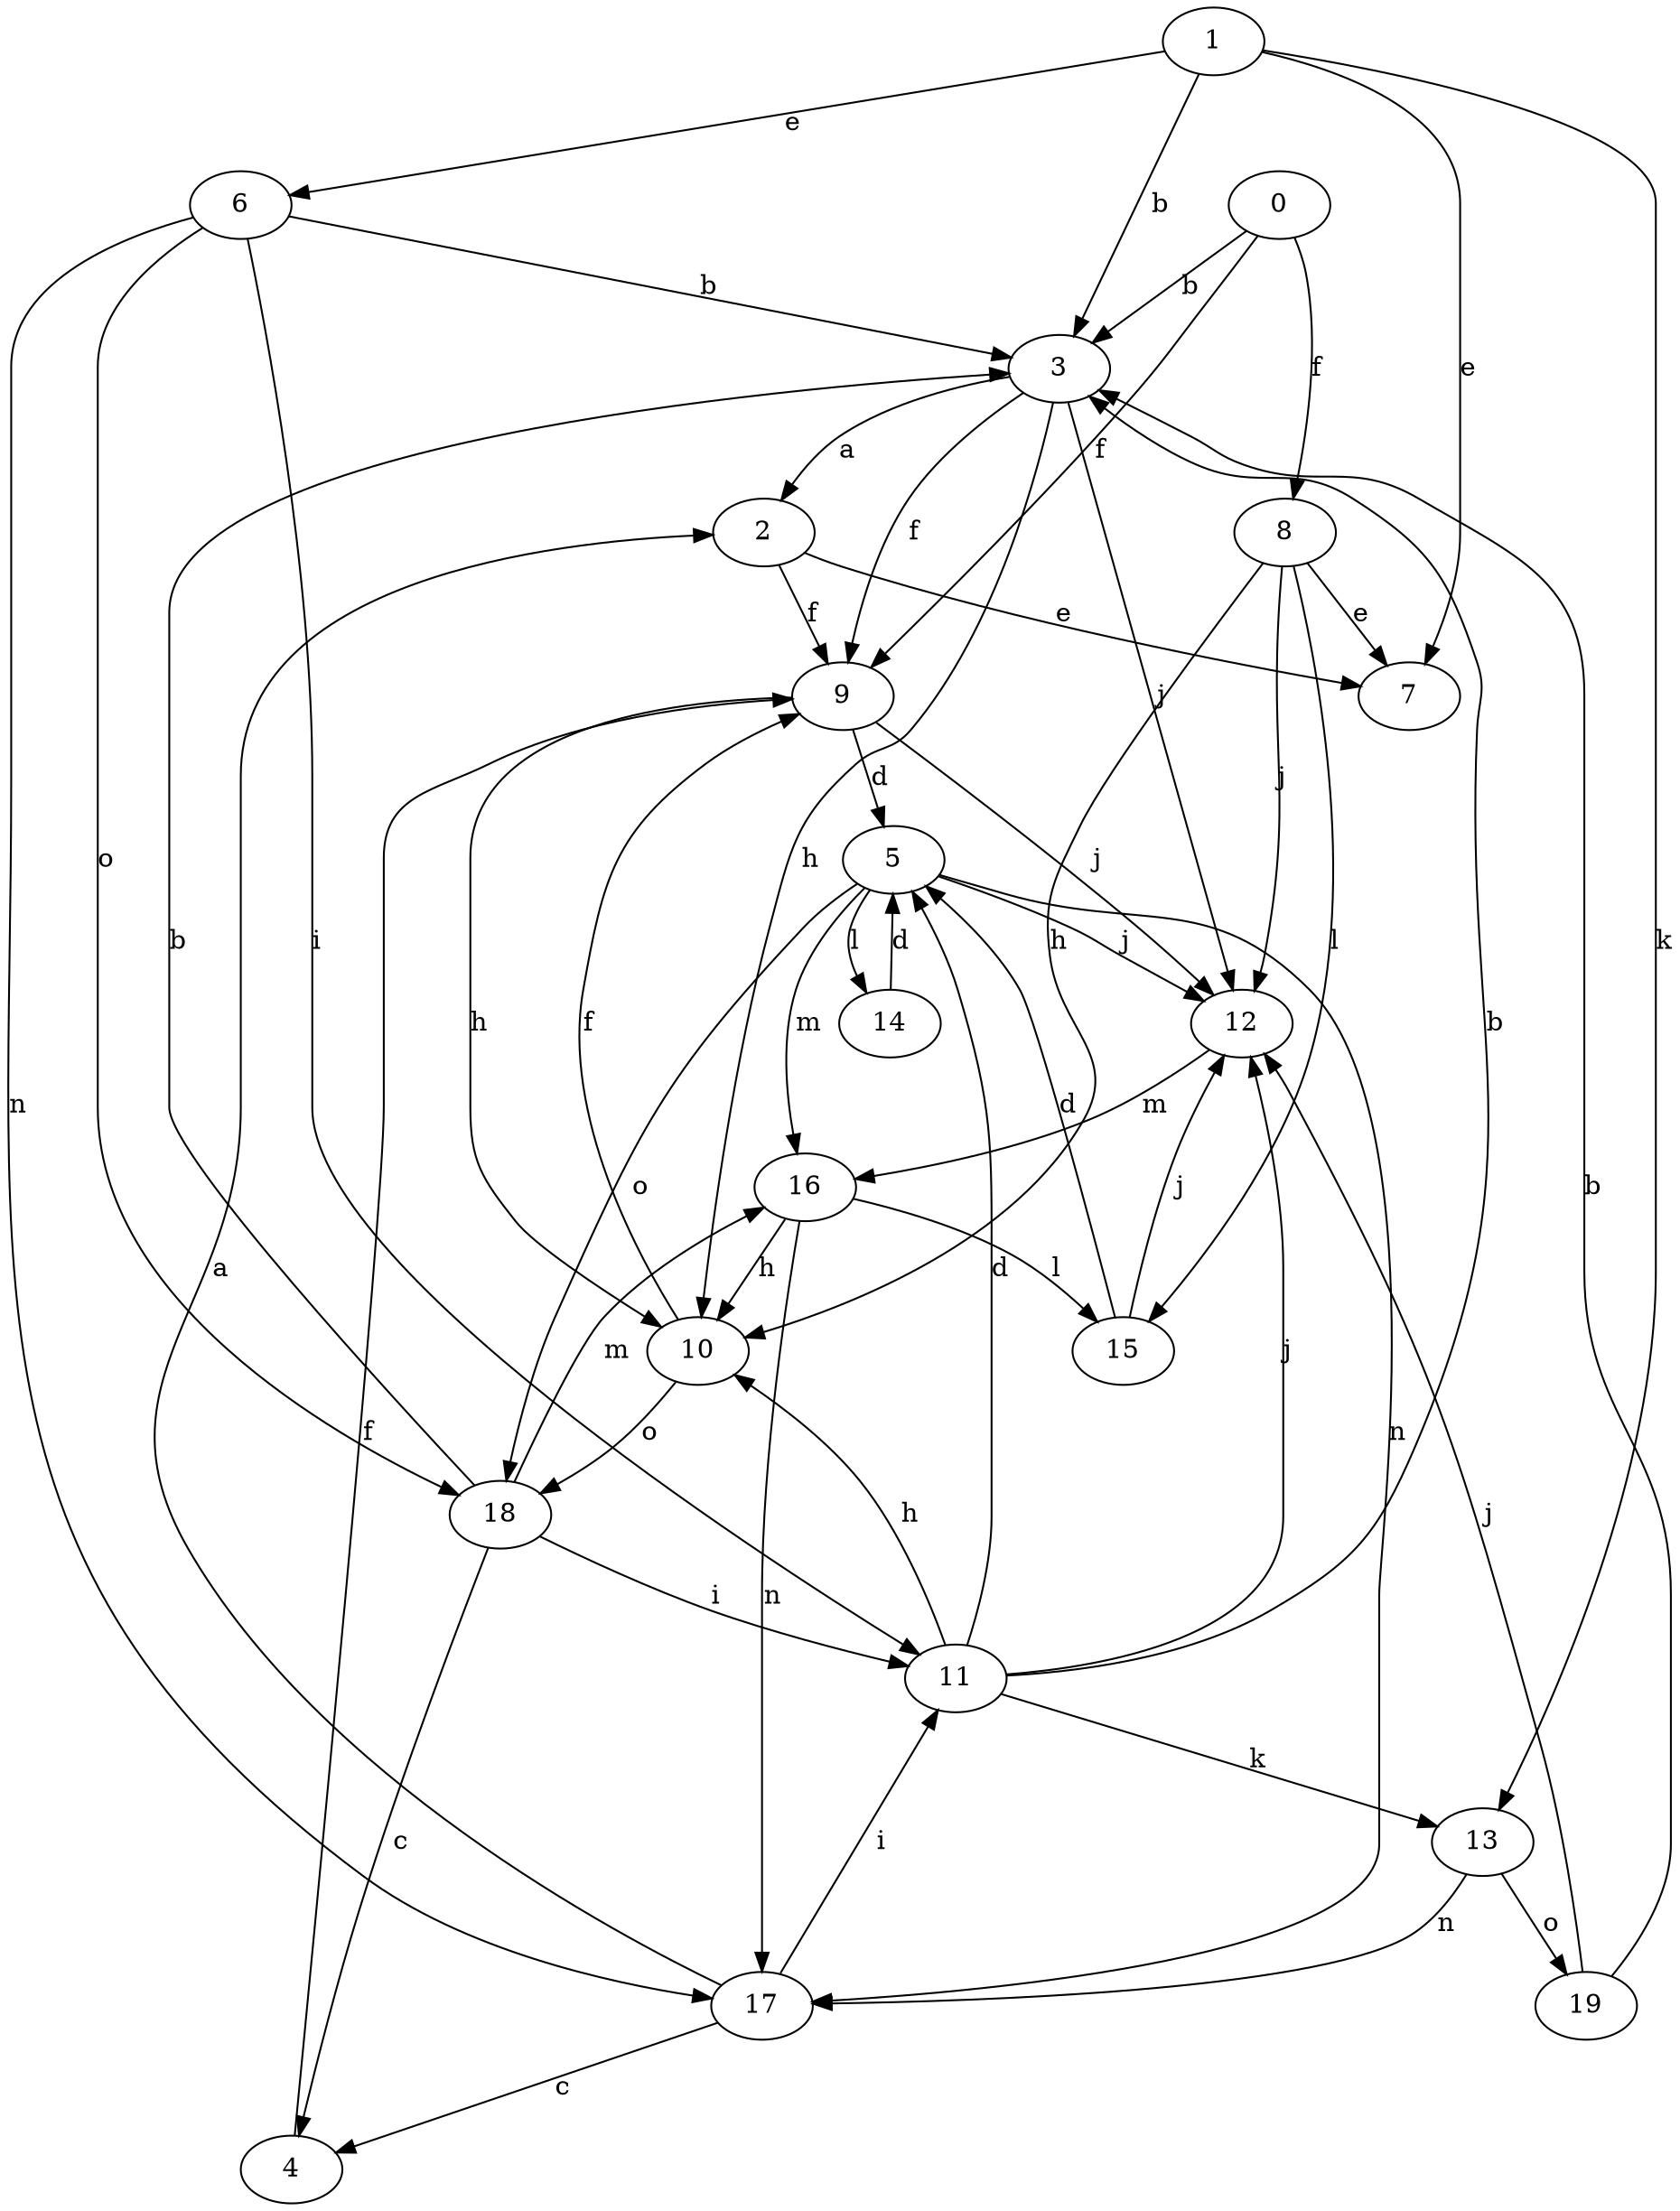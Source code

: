strict digraph  {
1;
2;
3;
4;
5;
6;
7;
8;
9;
10;
11;
12;
13;
14;
15;
16;
0;
17;
18;
19;
1 -> 3  [label=b];
1 -> 6  [label=e];
1 -> 7  [label=e];
1 -> 13  [label=k];
2 -> 7  [label=e];
2 -> 9  [label=f];
3 -> 2  [label=a];
3 -> 9  [label=f];
3 -> 10  [label=h];
3 -> 12  [label=j];
4 -> 9  [label=f];
5 -> 12  [label=j];
5 -> 14  [label=l];
5 -> 16  [label=m];
5 -> 17  [label=n];
5 -> 18  [label=o];
6 -> 3  [label=b];
6 -> 11  [label=i];
6 -> 17  [label=n];
6 -> 18  [label=o];
8 -> 7  [label=e];
8 -> 10  [label=h];
8 -> 12  [label=j];
8 -> 15  [label=l];
9 -> 5  [label=d];
9 -> 10  [label=h];
9 -> 12  [label=j];
10 -> 9  [label=f];
10 -> 18  [label=o];
11 -> 3  [label=b];
11 -> 5  [label=d];
11 -> 10  [label=h];
11 -> 12  [label=j];
11 -> 13  [label=k];
12 -> 16  [label=m];
13 -> 17  [label=n];
13 -> 19  [label=o];
14 -> 5  [label=d];
15 -> 5  [label=d];
15 -> 12  [label=j];
16 -> 10  [label=h];
16 -> 15  [label=l];
16 -> 17  [label=n];
0 -> 3  [label=b];
0 -> 8  [label=f];
0 -> 9  [label=f];
17 -> 2  [label=a];
17 -> 4  [label=c];
17 -> 11  [label=i];
18 -> 3  [label=b];
18 -> 4  [label=c];
18 -> 11  [label=i];
18 -> 16  [label=m];
19 -> 3  [label=b];
19 -> 12  [label=j];
}

